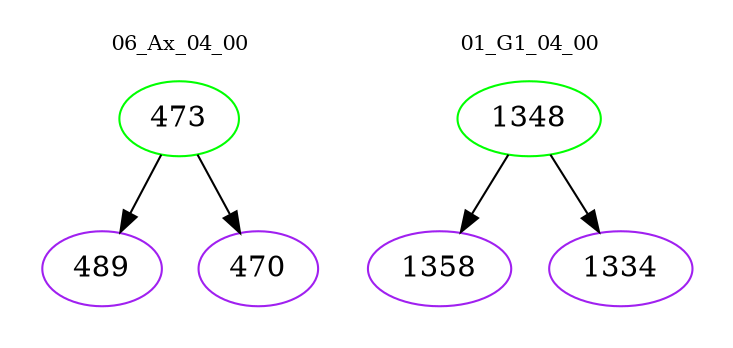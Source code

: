 digraph{
subgraph cluster_0 {
color = white
label = "06_Ax_04_00";
fontsize=10;
T0_473 [label="473", color="green"]
T0_473 -> T0_489 [color="black"]
T0_489 [label="489", color="purple"]
T0_473 -> T0_470 [color="black"]
T0_470 [label="470", color="purple"]
}
subgraph cluster_1 {
color = white
label = "01_G1_04_00";
fontsize=10;
T1_1348 [label="1348", color="green"]
T1_1348 -> T1_1358 [color="black"]
T1_1358 [label="1358", color="purple"]
T1_1348 -> T1_1334 [color="black"]
T1_1334 [label="1334", color="purple"]
}
}
